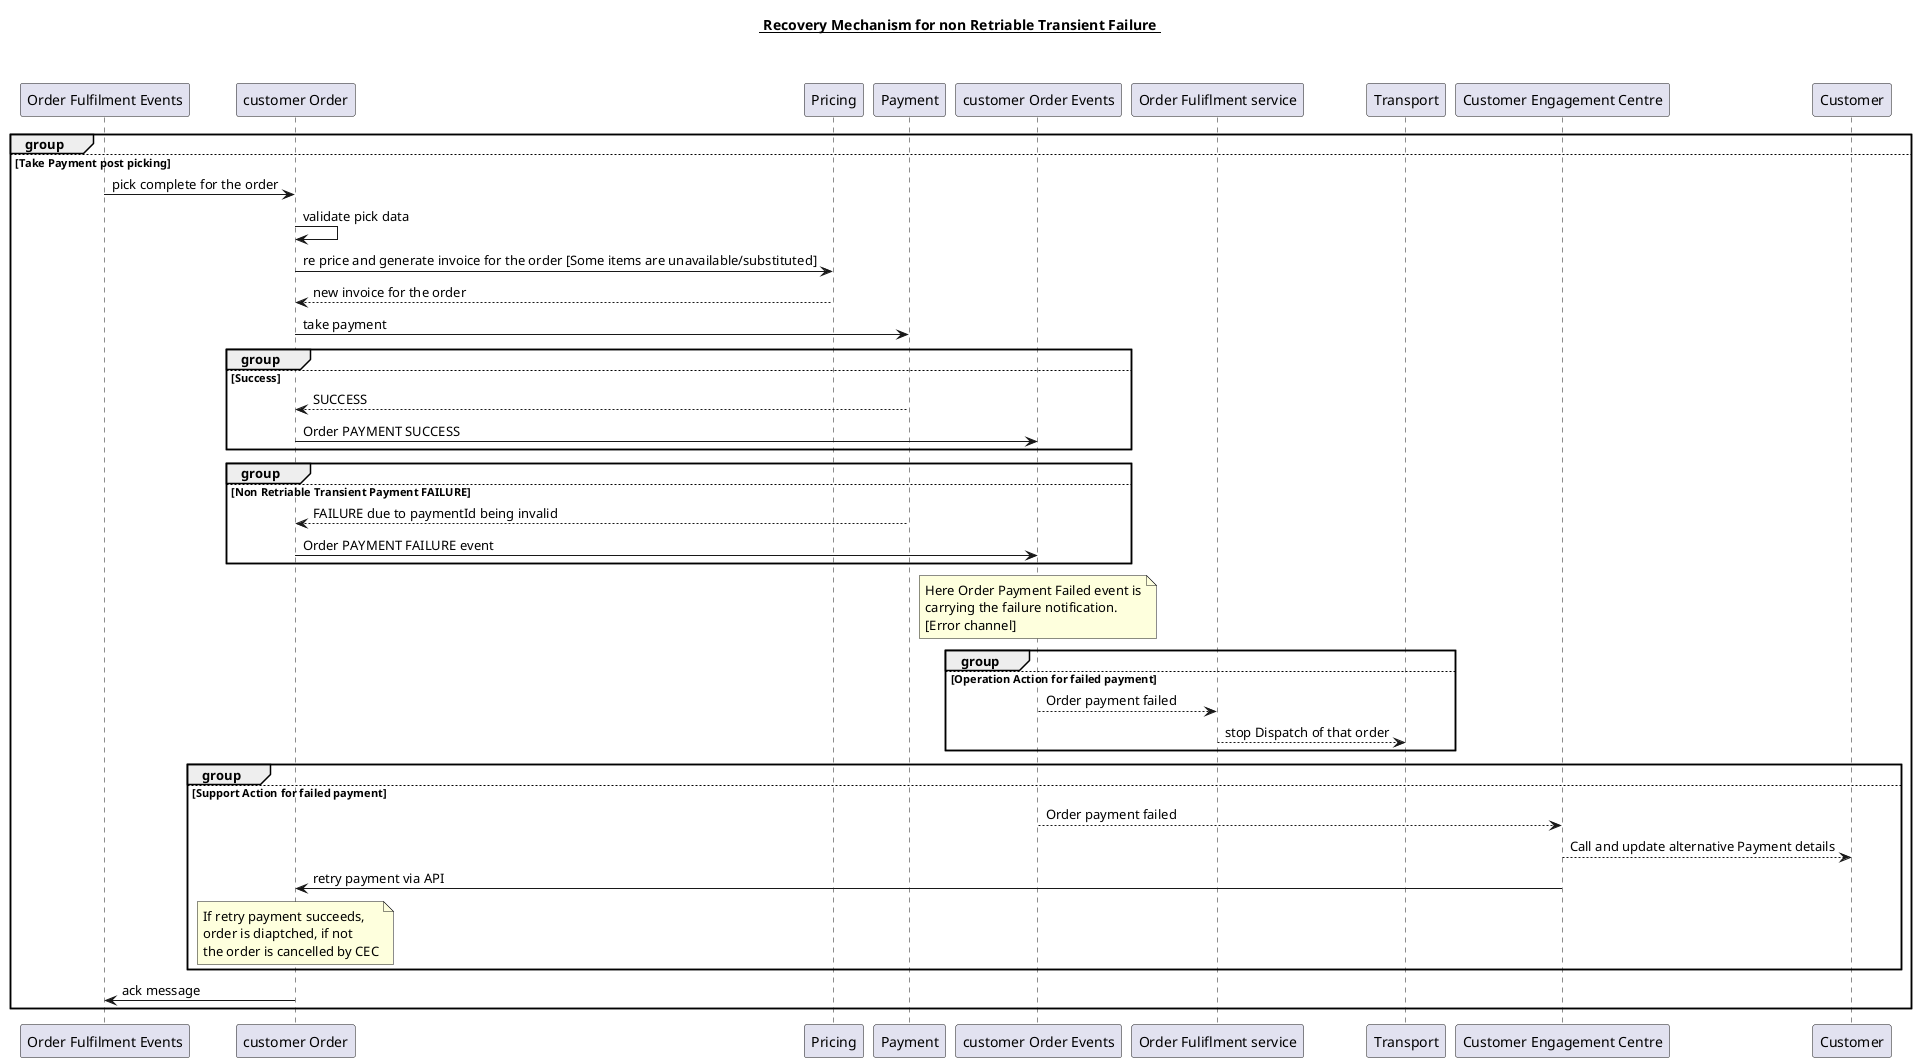 @startuml


title  __ Recovery Mechanism for non Retriable Transient Failure __\n\n

participant "Order Fulfilment Events" as ofskafka
participant "customer Order" as cos
participant "Pricing" as quote
participant "Payment" as payment
participant "customer Order Events" as coskafka
participant "Order Fuliflment service" as ofs
participant "Transport" as transport
participant "Customer Engagement Centre" as cec





       group
         else Take Payment post picking
             ofskafka -> cos  : pick complete for the order
             cos -> cos : validate pick data
             cos -> quote: re price and generate invoice for the order [Some items are unavailable/substituted]
             quote --> cos : new invoice for the order
             cos -> payment : take payment

             group
              else Success
              payment --> cos : SUCCESS
              cos -> coskafka : Order PAYMENT SUCCESS
            end

            group
             else Non Retriable Transient Payment FAILURE
             payment --> cos : FAILURE due to paymentId being invalid
             cos -> coskafka : Order PAYMENT FAILURE event
           end

           note over coskafka
             Here Order Payment Failed event is
             carrying the failure notification.
             [Error channel]
           end note

           group
           else Operation Action for failed payment
              coskafka --> ofs : Order payment failed
              ofs --> transport : stop Dispatch of that order
            end

          group
          else Support Action for failed payment
            coskafka --> cec : Order payment failed
            cec --> Customer : Call and update alternative Payment details
            cec -> cos : retry payment via API

            note over cos
              If retry payment succeeds,
              order is diaptched, if not
              the order is cancelled by CEC
            end note

          end



           cos -> ofskafka : ack message
      end



@enduml
